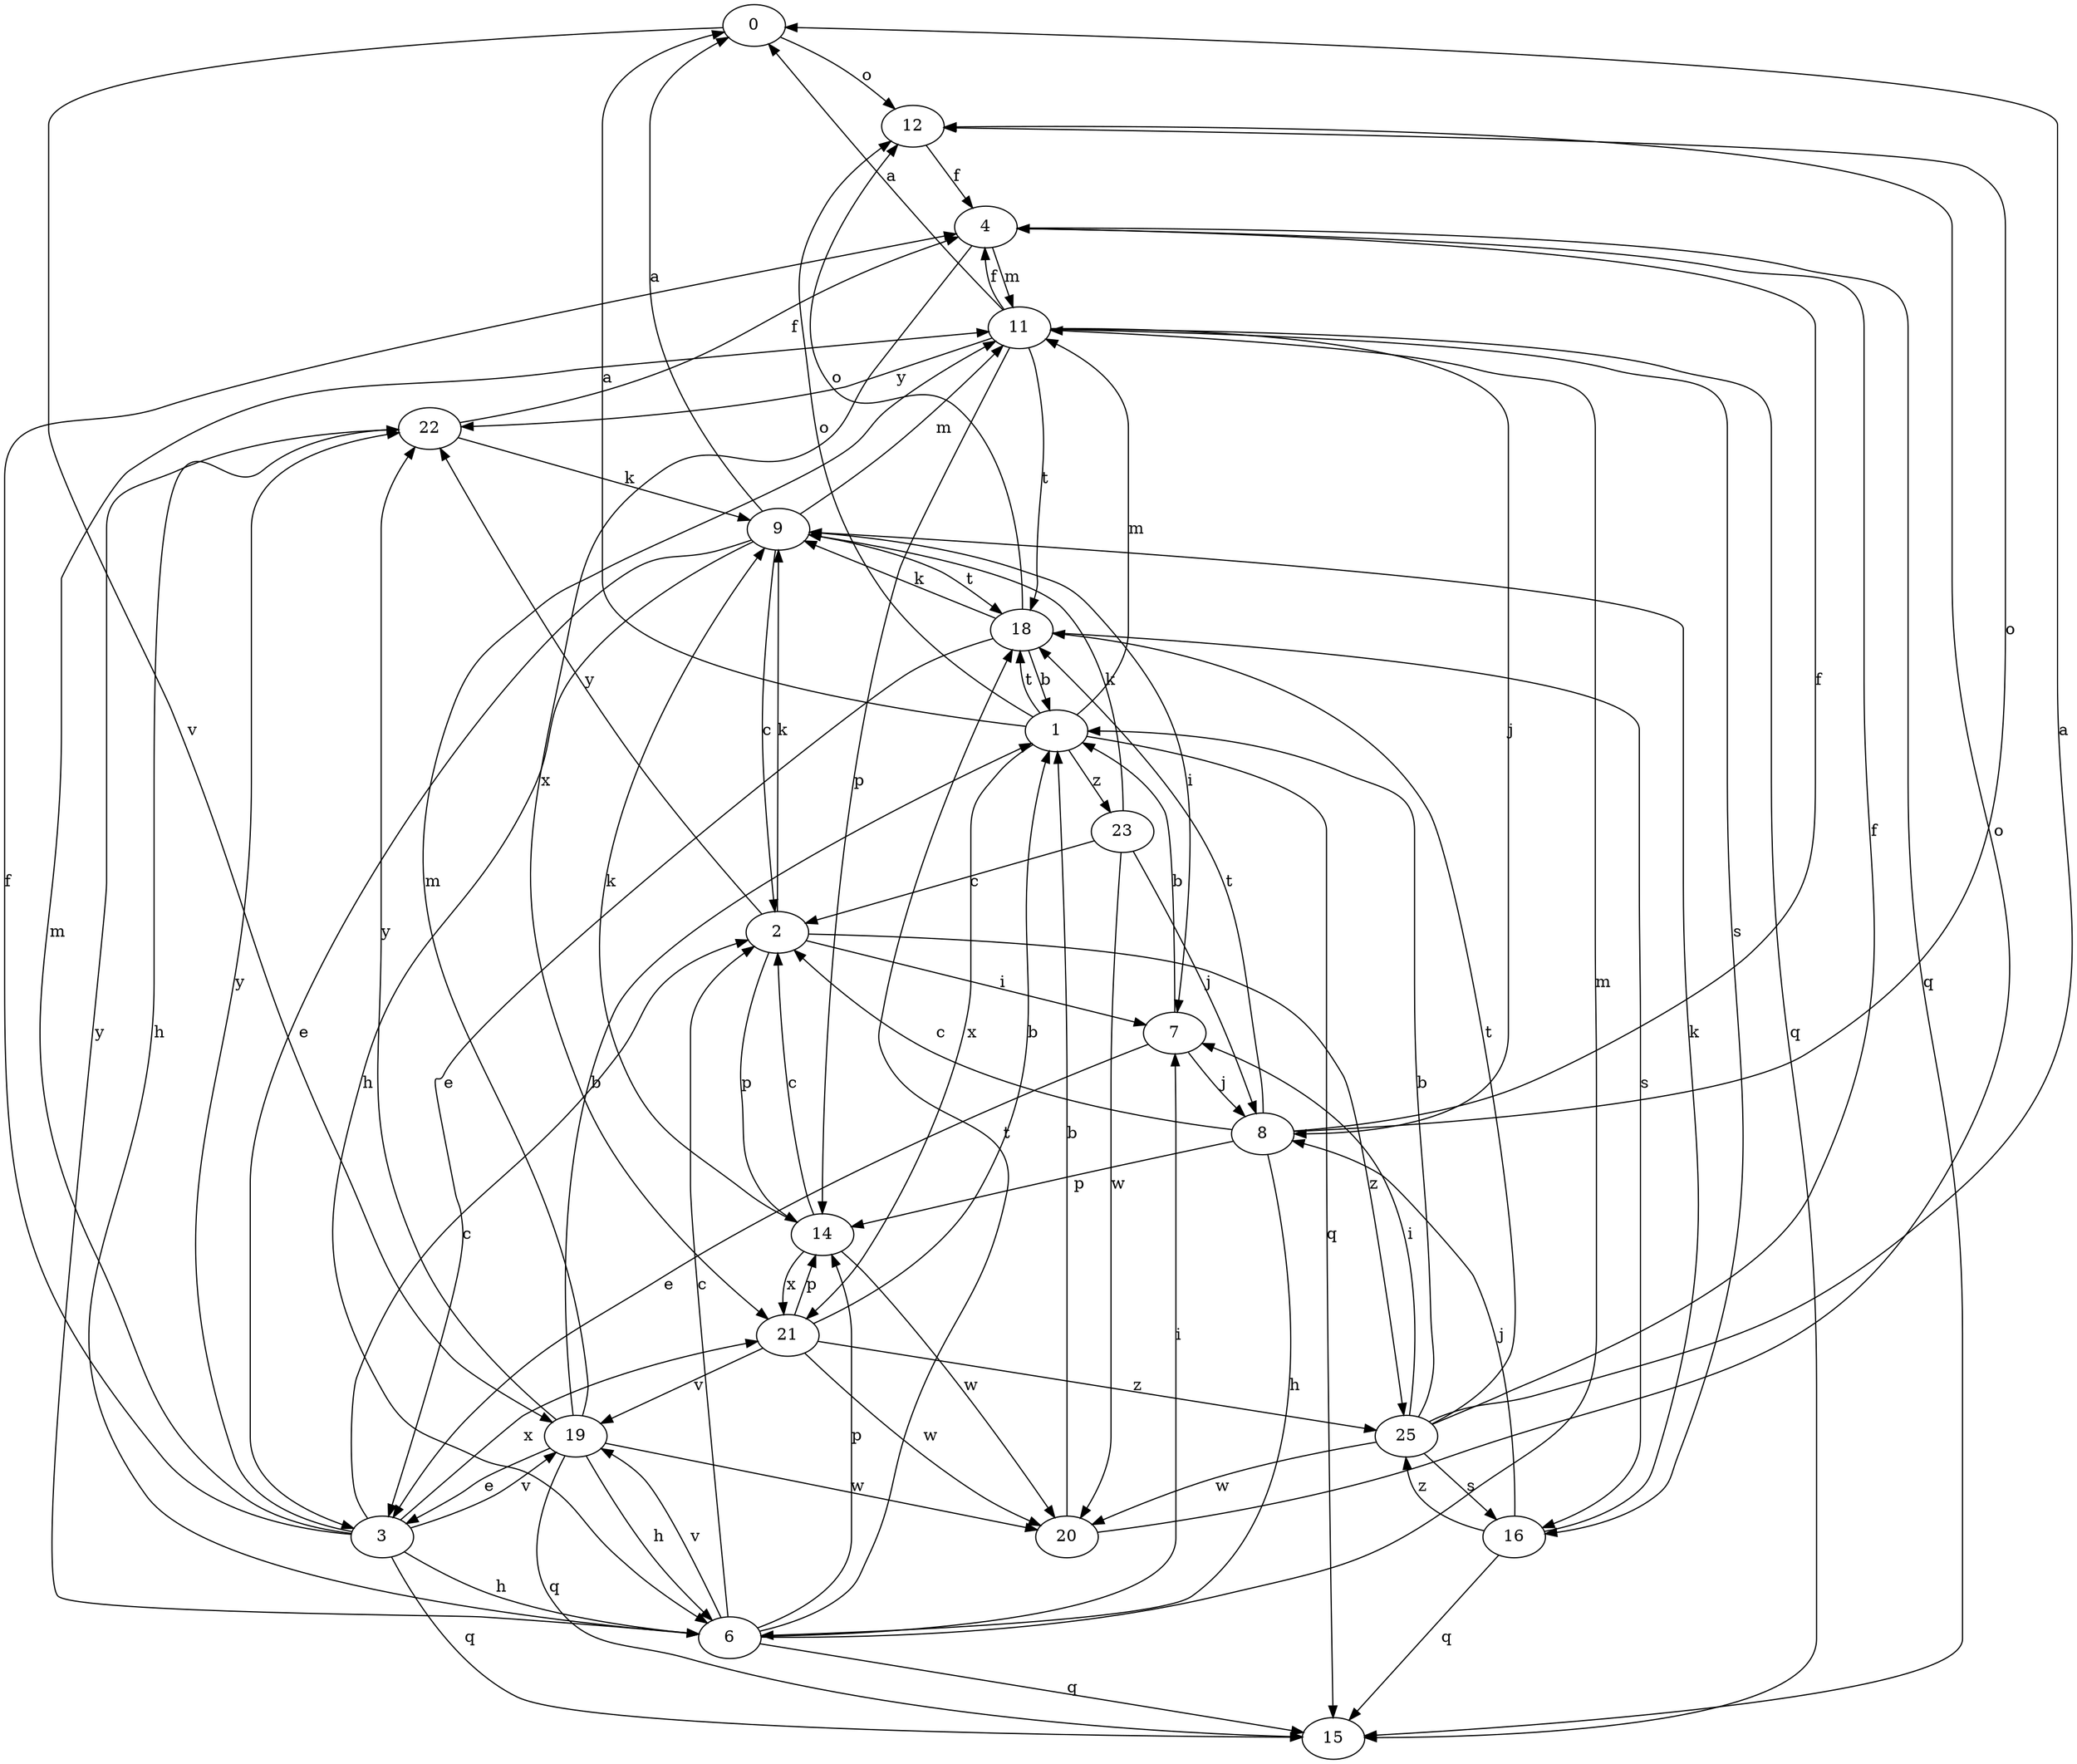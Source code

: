 strict digraph  {
0;
1;
2;
3;
4;
6;
7;
8;
9;
11;
12;
14;
15;
16;
18;
19;
20;
21;
22;
23;
25;
0 -> 12  [label=o];
0 -> 19  [label=v];
1 -> 0  [label=a];
1 -> 11  [label=m];
1 -> 12  [label=o];
1 -> 15  [label=q];
1 -> 18  [label=t];
1 -> 21  [label=x];
1 -> 23  [label=z];
2 -> 7  [label=i];
2 -> 9  [label=k];
2 -> 14  [label=p];
2 -> 22  [label=y];
2 -> 25  [label=z];
3 -> 2  [label=c];
3 -> 4  [label=f];
3 -> 6  [label=h];
3 -> 11  [label=m];
3 -> 15  [label=q];
3 -> 19  [label=v];
3 -> 21  [label=x];
3 -> 22  [label=y];
4 -> 11  [label=m];
4 -> 15  [label=q];
4 -> 21  [label=x];
6 -> 2  [label=c];
6 -> 7  [label=i];
6 -> 11  [label=m];
6 -> 14  [label=p];
6 -> 15  [label=q];
6 -> 18  [label=t];
6 -> 19  [label=v];
6 -> 22  [label=y];
7 -> 1  [label=b];
7 -> 3  [label=e];
7 -> 8  [label=j];
8 -> 2  [label=c];
8 -> 4  [label=f];
8 -> 6  [label=h];
8 -> 12  [label=o];
8 -> 14  [label=p];
8 -> 18  [label=t];
9 -> 0  [label=a];
9 -> 2  [label=c];
9 -> 3  [label=e];
9 -> 6  [label=h];
9 -> 7  [label=i];
9 -> 11  [label=m];
9 -> 18  [label=t];
11 -> 0  [label=a];
11 -> 4  [label=f];
11 -> 8  [label=j];
11 -> 14  [label=p];
11 -> 15  [label=q];
11 -> 16  [label=s];
11 -> 18  [label=t];
11 -> 22  [label=y];
12 -> 4  [label=f];
14 -> 2  [label=c];
14 -> 9  [label=k];
14 -> 20  [label=w];
14 -> 21  [label=x];
16 -> 8  [label=j];
16 -> 9  [label=k];
16 -> 15  [label=q];
16 -> 25  [label=z];
18 -> 1  [label=b];
18 -> 3  [label=e];
18 -> 9  [label=k];
18 -> 12  [label=o];
18 -> 16  [label=s];
19 -> 1  [label=b];
19 -> 3  [label=e];
19 -> 6  [label=h];
19 -> 11  [label=m];
19 -> 15  [label=q];
19 -> 20  [label=w];
19 -> 22  [label=y];
20 -> 1  [label=b];
20 -> 12  [label=o];
21 -> 1  [label=b];
21 -> 14  [label=p];
21 -> 19  [label=v];
21 -> 20  [label=w];
21 -> 25  [label=z];
22 -> 4  [label=f];
22 -> 6  [label=h];
22 -> 9  [label=k];
23 -> 2  [label=c];
23 -> 8  [label=j];
23 -> 9  [label=k];
23 -> 20  [label=w];
25 -> 0  [label=a];
25 -> 1  [label=b];
25 -> 4  [label=f];
25 -> 7  [label=i];
25 -> 16  [label=s];
25 -> 18  [label=t];
25 -> 20  [label=w];
}
